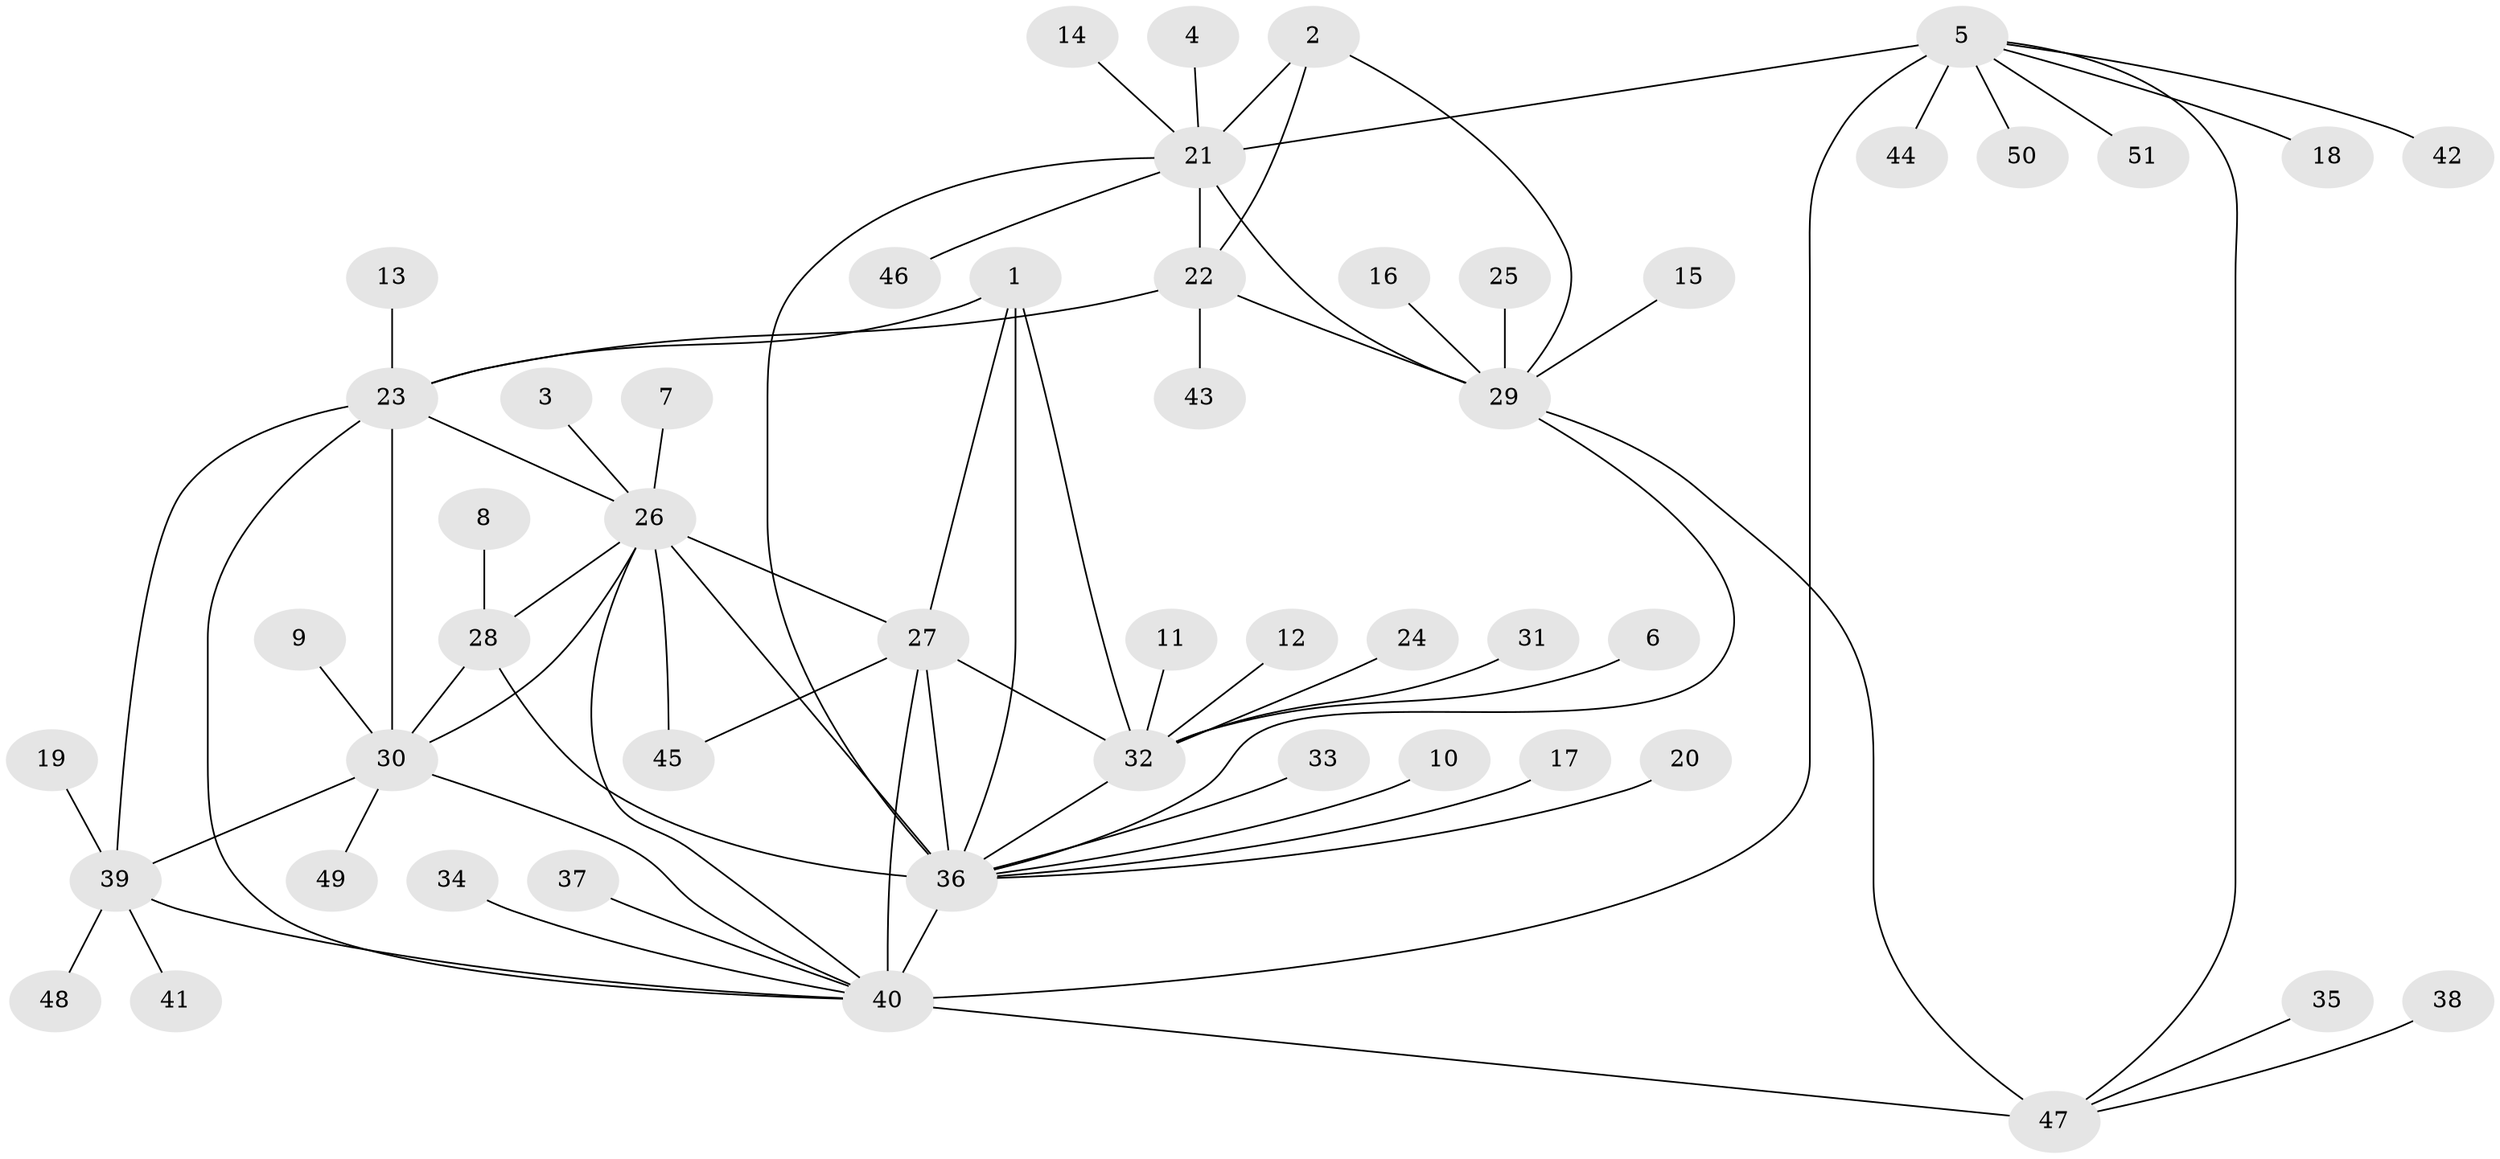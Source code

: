 // original degree distribution, {9: 0.058823529411764705, 6: 0.0196078431372549, 10: 0.029411764705882353, 5: 0.0196078431372549, 8: 0.0196078431372549, 4: 0.0196078431372549, 11: 0.0196078431372549, 7: 0.058823529411764705, 3: 0.00980392156862745, 1: 0.5784313725490197, 2: 0.16666666666666666}
// Generated by graph-tools (version 1.1) at 2025/26/03/09/25 03:26:35]
// undirected, 51 vertices, 73 edges
graph export_dot {
graph [start="1"]
  node [color=gray90,style=filled];
  1;
  2;
  3;
  4;
  5;
  6;
  7;
  8;
  9;
  10;
  11;
  12;
  13;
  14;
  15;
  16;
  17;
  18;
  19;
  20;
  21;
  22;
  23;
  24;
  25;
  26;
  27;
  28;
  29;
  30;
  31;
  32;
  33;
  34;
  35;
  36;
  37;
  38;
  39;
  40;
  41;
  42;
  43;
  44;
  45;
  46;
  47;
  48;
  49;
  50;
  51;
  1 -- 23 [weight=1.0];
  1 -- 27 [weight=2.0];
  1 -- 32 [weight=2.0];
  1 -- 36 [weight=2.0];
  2 -- 21 [weight=2.0];
  2 -- 22 [weight=1.0];
  2 -- 29 [weight=1.0];
  3 -- 26 [weight=1.0];
  4 -- 21 [weight=1.0];
  5 -- 18 [weight=1.0];
  5 -- 21 [weight=1.0];
  5 -- 40 [weight=4.0];
  5 -- 42 [weight=1.0];
  5 -- 44 [weight=1.0];
  5 -- 47 [weight=2.0];
  5 -- 50 [weight=1.0];
  5 -- 51 [weight=1.0];
  6 -- 32 [weight=1.0];
  7 -- 26 [weight=1.0];
  8 -- 28 [weight=1.0];
  9 -- 30 [weight=1.0];
  10 -- 36 [weight=1.0];
  11 -- 32 [weight=1.0];
  12 -- 32 [weight=1.0];
  13 -- 23 [weight=1.0];
  14 -- 21 [weight=1.0];
  15 -- 29 [weight=1.0];
  16 -- 29 [weight=1.0];
  17 -- 36 [weight=1.0];
  19 -- 39 [weight=1.0];
  20 -- 36 [weight=1.0];
  21 -- 22 [weight=2.0];
  21 -- 29 [weight=2.0];
  21 -- 36 [weight=1.0];
  21 -- 46 [weight=1.0];
  22 -- 23 [weight=1.0];
  22 -- 29 [weight=1.0];
  22 -- 43 [weight=1.0];
  23 -- 26 [weight=2.0];
  23 -- 30 [weight=2.0];
  23 -- 39 [weight=2.0];
  23 -- 40 [weight=2.0];
  24 -- 32 [weight=1.0];
  25 -- 29 [weight=1.0];
  26 -- 27 [weight=1.0];
  26 -- 28 [weight=2.0];
  26 -- 30 [weight=1.0];
  26 -- 36 [weight=4.0];
  26 -- 40 [weight=1.0];
  26 -- 45 [weight=1.0];
  27 -- 32 [weight=1.0];
  27 -- 36 [weight=1.0];
  27 -- 40 [weight=1.0];
  27 -- 45 [weight=1.0];
  28 -- 30 [weight=1.0];
  28 -- 36 [weight=2.0];
  29 -- 36 [weight=1.0];
  29 -- 47 [weight=1.0];
  30 -- 39 [weight=1.0];
  30 -- 40 [weight=1.0];
  30 -- 49 [weight=1.0];
  31 -- 32 [weight=1.0];
  32 -- 36 [weight=1.0];
  33 -- 36 [weight=1.0];
  34 -- 40 [weight=1.0];
  35 -- 47 [weight=1.0];
  36 -- 40 [weight=1.0];
  37 -- 40 [weight=1.0];
  38 -- 47 [weight=1.0];
  39 -- 40 [weight=1.0];
  39 -- 41 [weight=1.0];
  39 -- 48 [weight=1.0];
  40 -- 47 [weight=3.0];
}
